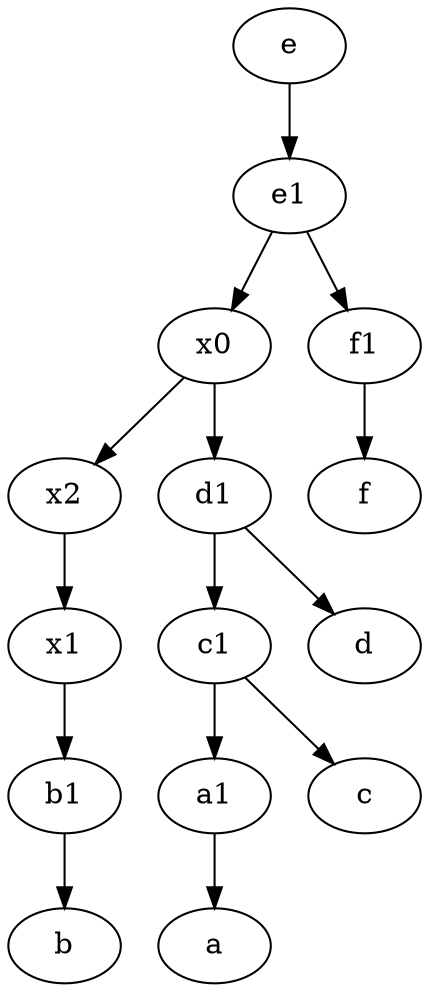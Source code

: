 digraph  {
	b1 [pos="45,20!"];
	e [pos="30,50!"];
	x2;
	x0;
	c1 [pos="30,15!"];
	d1 [pos="25,30!"];
	x1;
	a1 [pos="40,15!"];
	f1;
	e1 [pos="25,45!"];
	x2 -> x1;
	e -> e1;
	b1 -> b;
	d1 -> c1;
	e1 -> x0;
	e1 -> f1;
	f1 -> f;
	c1 -> a1;
	x0 -> d1;
	c1 -> c;
	x0 -> x2;
	a1 -> a;
	d1 -> d;
	x1 -> b1;

	}